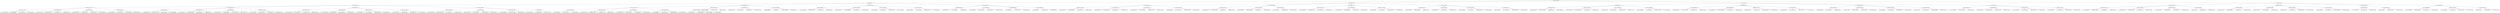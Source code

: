 digraph tree {
    "8829816077450487486";
    "3527545223630716171";
    "2675949139460371298";
    "3058545319173455773";
    "-4321226481710473541";
    "-5337417103873814200";
    "4311869541955650550";
    "2432170860525152812";
    "-70627201479557594";
    "-3007193930509285054";
    "-8809347079742673484";
    "-1798623375468049801";
    "-3077283942857667042";
    "-3313065254479576841";
    "4292496701558684316";
    "3620055638045235656";
    "-7803209949005517568";
    "-1200849744709298971";
    "6640476123653618045";
    "-8520448359709267173";
    "5301479611390369018";
    "873982872335893753";
    "983186106761305209";
    "6941645514095263774";
    "4009150149662974020";
    "3195596003275945687";
    "-7931965186626584166";
    "5919591369117931630";
    "5143614673405694173";
    "4216242181369064683";
    "8121935192295743277";
    "8214314828615427227";
    "-252794060002795185";
    "-6650858448480559371";
    "6856302003702508546";
    "319524390258458615";
    "5445667938450579501";
    "3228875829779910575";
    "4071087478792096300";
    "-5458193732295357315";
    "-5926889506154708454";
    "-5262163176621982189";
    "4346662351587865206";
    "182449481325232127";
    "-6493450360376088085";
    "5343481667646273578";
    "880021376129035462";
    "-5879719418915756814";
    "603797690850033371";
    "4571329440859778291";
    "-5851645434714699031";
    "322259561002935908";
    "-4361591118596383550";
    "7631285879339314676";
    "-4068317139789540685";
    "5363255599040208211";
    "63850703220438920";
    "1470385220064589578";
    "-7907290752984824562";
    "4295134728102735745";
    "-8181839953904791038";
    "2965038850175357354";
    "-1736815234510051141";
    "4090400615264215472";
    "8507239668083806333";
    "346078214485499994";
    "7522805411179651818";
    "4544536476732954931";
    "-6224439308663819280";
    "-8250678452452671688";
    "-2677082613960757742";
    "-7110851287910028888";
    "207579276737253636";
    "2851863876748736037";
    "8532769728476969600";
    "-7729988708909195779";
    "-5894334202703523170";
    "1703935414821819755";
    "-1697348146894680103";
    "-8980883843135230009";
    "7541706153712631167";
    "8258185175829305282";
    "-1779533454609389678";
    "-361246814699251356";
    "-3346371179080201355";
    "3614935655516585549";
    "-750077405264156249";
    "-8870473289114868957";
    "-4822642538699845070";
    "-7560121272440121747";
    "-3211405822104015650";
    "-6297683943215291864";
    "7085845630746348326";
    "-1586969467082039237";
    "-1004254861253375338";
    "3045261251090518373";
    "9076181701995595068";
    "-1878634332590365945";
    "-6520397677894672255";
    "-1337516442091867106";
    "3734736145875998613";
    "-4222182077329869029";
    "-5503188003949500074";
    "-6257803388347040316";
    "-6833062896765558776";
    "-971678352814836542";
    "-8849628791345386007";
    "2626130162513442796";
    "-6207953608744184327";
    "4272373199050368998";
    "8720585977445799465";
    "987939106908926902";
    "3080225957093989956";
    "-5784406744178437186";
    "-646382031341308373";
    "-5905767544384127025";
    "5398500450050872140";
    "3131982477061784836";
    "7275358446098525774";
    "-9027608084851156847";
    "1610487927616669836";
    "-4839286860639293557";
    "218419882644665067";
    "-7257330977419399290";
    "1080674683584647404";
    "-7891562745428978945";
    "4398219421848685401";
    "-1791021100540449453";
    "4326938516899107226";
    "2126498689889092757";
    "2916405004105296723";
    "-5850784979959477059";
    "-3502896618090725331";
    "-3721395295539968526";
    "3302328691635487556";
    "-5721076738139223449";
    "-4774473724597664240";
    "-208057816760710625";
    "-4495505292840157294";
    "265949724128826122";
    "-5338142376087288853";
    "599167267612634755";
    "-2056009220972142855";
    "7533674227915865396";
    "-1504962951610708434";
    "-3279040893647515733";
    "-790551173016295871";
    "7902862988899288376";
    "8422535959200408957";
    "-4041164493288386562";
    "4531803868448261626";
    "2247227797704868083";
    "2145025464986038528";
    "-5851661841368197447";
    "-4042651559162537272";
    "-6573884357705860150";
    "1963808300933080494";
    "-1550172095642276533";
    "-4017122450121983783";
    "-5479623402129980021";
    "5549951188659019223";
    "7714008016526097887";
    "-5102752981348401755";
    "-4457500855585259361";
    "-6379023082436113463";
    "-8719335181391769833";
    "2208554917778732890";
    "962190374291743074";
    "-1670890998069846089";
    "1862613813763893628";
    "835685378121631468";
    "-7137766149215037091";
    "2355735566594604344";
    "3859972409682286112";
    "-4865448579465568199";
    "-3709732673312301575";
    "-2216711851503457828";
    "1235303591732313189";
    "-2248716305805474923";
    "-6325051247595521407";
    "-8234133461173938833";
    "1068371362426594730";
    "2017891094951028608";
    "-5957775627176044607";
    "4460659228311388196";
    "-4284215674510862362";
    "-4942180782589453353";
    "6023412965876611837";
    "7262607285088748269";
    "-4127133029954044926";
    "786208263652504654";
    "-956995752581221311";
    "3774584680021197953";
    "-8061369540592865549";
    "5506790860897063854";
    "2387432406900972247";
    "5446037165363000836";
    "3841929949067607249";
    "9018743173961764146";
    "8081892886478324836";
    "8221279488220883436";
    "8287848307943124144";
    "-8922027282351347664";
    "-2868176133466552049";
    "6803332686476317222";
    "-845325837560390138";
    "4079535979094303109";
    "-5621777162715699685";
    "-1514893063745936046";
    "5793650403296194806";
    "187125284717465799";
    "899310335208322432";
    "-6865225771131728609";
    "7644280641563149380";
    "1019404099716058072";
    "-8217413393542372902";
    "-179949209663612067";
    "6670830734202296962";
    "432250224685621795";
    "4785793969907733682";
    "5449585418342541252";
    "5555644073163512277";
    "-532946143342695369";
    "-3176019989983818774";
    "-970966617908359825";
    "-8751936824953276732";
    "4295354750954589762";
    "-8781484137043322823";
    "2261161171192374271";
    "6676902900740069817";
    "8719255972492131058";
    "35619688618211851";
    "-430869197463551707";
    "-6931011647728615827";
    "-8362200973185267416";
    "-2821919893159591920";
    "-8737980081747120959";
    "-9212080328244642581";
    "-6744598468818602958";
    "8648538083827168005";
    "-8069987462438034859";
    "3193699863786811867";
    "2387857406967896035";
    "7560239237729213493";
    "-8276969835176578260";
    "-6871756965431360276";
    "1029302150994603763";
    "657645139138026412";
    "8025027115364238394";
    "7220079330243024870";
    "-5339347520565226898";
    "3198427519304979045";
    "1325795127530745271";
    "-1527543231185916583";
    "-8685077933490805370";
    "2172348318965577199";
    "2944975004764077305";
    "7178713078143007935";
    "-2690925908650843090";
    "-8347644204998309516";
    "-4450250331886999031";
    "-3619118757746377020";
    "-7029560360717530257";
    "-6693751545512087060";
    "6828235868931854753";
    "-5867185409969845133";
    "3982915523780466150";
    "5877031976456104918";
    "7660565879541649369";
    "2589857615567907275";
    "7595897230138155104";
    "-3176553061445011893";
    "5902298311826949753";
    "-1828468438945246435";
    "-2413427845689172396";
    "-1225070896641606942";
    "-8365146974233155117";
    "-7262375578479777111";
    "-7747507796796217011";
    "-3904308449218496595";
    "-862540010898356881";
    "-8179555986492563862";
    "3111203545456746221";
    "-6335194588861500768";
    "-8489472206047764848";
    "-149593377218253401";
    "7931458207452180854";
    "5160880614008163923";
    "-3965390664702210654";
    "6918257636337184294";
    "479432485534404658";
    "-8937071519678293669";
    "513376888082089728";
    "2688424182403123268";
    "-7616979411888044896";
    "5647845457707867111";
    "4964861531428331910";
    "-2356347003326890954";
    "-7295841157291705325";
    "1480201512944370939";
    "-7608679070694954070";
    "1417388739780863005";
    "-5437375910171596994";
    "-3306167194041502636";
    "-8469985038253224747";
    "-6434818888987420844";
    "-1858689841892857406";
    "2826756361148519015";
    "3537945472777029514";
    "867049809311027350";
    "-2193111454165725200";
    "8807289547743038331";
    "-2205383419964115639";
    "45678705486874432";
    "6333021809437745667";
    "-9120817356360610572";
    "2214148396818289810";
    "368235127955012324";
    "6738534452945763467";
    "7806522877507461039";
    "5697688213314936556";
    "3356754284307400444";
    "2787458759399999407";
    "-8525696134382389060";
    "-4150305416333934718";
    "-1453981530071533717";
    "6337477704353841854";
    "1499385453367908660";
    "-1420788295143610952";
    "-6030697930832492130";
    "-1695228752737779657";
    "-4250993946521654991";
    "-4041306541715451108";
    "7518832984962482531";
    "-7254427489839932812";
    "-5084689237576135395";
    "767072582577970606";
    "-707960410416407813";
    "3099528988581357630";
    "1709585857372693398";
    "2266333965114820962";
    "110849496710535625";
    "9061961437841870326";
    "-4441915289913436668";
    "-7445183578935734104";
    "5439170253787363768";
    "-1936629053199712500";
    "-6969432394519179002";
    "-1430345246158605341";
    "-907215685755181953";
    "-3332315259262154809";
    "7439932269915758741";
    "-1157984509950584551";
    "-8180536823078090442";
    "-8759015497876754286";
    "7534913130535148752";
    "-8629828226277874126";
    "-167004562308647059";
    "2948707631322983836";
    "-3234505867555816935";
    "3603039533735074095";
    "4150496090793762336";
    "-7721704792142158565";
    "5086920941385771569";
    "4548857627841694950";
    "2374409224143903748";
    "1565878879479567804";
    "7570344760367752485";
    "1394112725159277575";
    "6300542549658840691";
    "2474114300593698551";
    "-2799082711898339643";
    "1204352291482534391";
    "422573102227352527";
    "1231306702227809488";
    "-2767480761084191999";
    "7179214571252292933";
    "-1739006240007520931";
    "-839179328777979234";
    "748651751182527098";
    "2587749247652440441";
    "145807879348075818";
    "-2715214439521499039";
    "623415002032710643";
    "8829816077450487486" -> "3527545223630716171";
    "8829816077450487486" -> "-6379023082436113463";
    "8829816077450487486" -> "-8737980081747120959";
    "8829816077450487486" -> "7806522877507461039";
    "3527545223630716171" -> "2675949139460371298";
    "3527545223630716171" -> "3614935655516585549";
    "3527545223630716171" -> "-7891562745428978945";
    "3527545223630716171" -> "-790551173016295871";
    "2675949139460371298" -> "3058545319173455773";
    "2675949139460371298" -> "4009150149662974020";
    "2675949139460371298" -> "5343481667646273578";
    "2675949139460371298" -> "7522805411179651818";
    "3058545319173455773" -> "-4321226481710473541";
    "3058545319173455773" -> "-3007193930509285054";
    "3058545319173455773" -> "4292496701558684316";
    "3058545319173455773" -> "-8520448359709267173";
    "-4321226481710473541" -> "-5337417103873814200";
    "-4321226481710473541" -> "4311869541955650550";
    "-4321226481710473541" -> "2432170860525152812";
    "-4321226481710473541" -> "-70627201479557594";
    "-3007193930509285054" -> "-8809347079742673484";
    "-3007193930509285054" -> "-1798623375468049801";
    "-3007193930509285054" -> "-3077283942857667042";
    "-3007193930509285054" -> "-3313065254479576841";
    "4292496701558684316" -> "3620055638045235656";
    "4292496701558684316" -> "-7803209949005517568";
    "4292496701558684316" -> "-1200849744709298971";
    "4292496701558684316" -> "6640476123653618045";
    "-8520448359709267173" -> "5301479611390369018";
    "-8520448359709267173" -> "873982872335893753";
    "-8520448359709267173" -> "983186106761305209";
    "-8520448359709267173" -> "6941645514095263774";
    "4009150149662974020" -> "3195596003275945687";
    "4009150149662974020" -> "8121935192295743277";
    "4009150149662974020" -> "319524390258458615";
    "4009150149662974020" -> "-5926889506154708454";
    "3195596003275945687" -> "-7931965186626584166";
    "3195596003275945687" -> "5919591369117931630";
    "3195596003275945687" -> "5143614673405694173";
    "3195596003275945687" -> "4216242181369064683";
    "8121935192295743277" -> "8214314828615427227";
    "8121935192295743277" -> "-252794060002795185";
    "8121935192295743277" -> "-6650858448480559371";
    "8121935192295743277" -> "6856302003702508546";
    "319524390258458615" -> "5445667938450579501";
    "319524390258458615" -> "3228875829779910575";
    "319524390258458615" -> "4071087478792096300";
    "319524390258458615" -> "-5458193732295357315";
    "-5926889506154708454" -> "-5262163176621982189";
    "-5926889506154708454" -> "4346662351587865206";
    "-5926889506154708454" -> "182449481325232127";
    "-5926889506154708454" -> "-6493450360376088085";
    "5343481667646273578" -> "880021376129035462";
    "5343481667646273578" -> "322259561002935908";
    "5343481667646273578" -> "63850703220438920";
    "5343481667646273578" -> "2965038850175357354";
    "880021376129035462" -> "-5879719418915756814";
    "880021376129035462" -> "603797690850033371";
    "880021376129035462" -> "4571329440859778291";
    "880021376129035462" -> "-5851645434714699031";
    "322259561002935908" -> "-4361591118596383550";
    "322259561002935908" -> "7631285879339314676";
    "322259561002935908" -> "-4068317139789540685";
    "322259561002935908" -> "5363255599040208211";
    "63850703220438920" -> "1470385220064589578";
    "63850703220438920" -> "-7907290752984824562";
    "63850703220438920" -> "4295134728102735745";
    "63850703220438920" -> "-8181839953904791038";
    "2965038850175357354" -> "-1736815234510051141";
    "2965038850175357354" -> "4090400615264215472";
    "2965038850175357354" -> "8507239668083806333";
    "2965038850175357354" -> "346078214485499994";
    "7522805411179651818" -> "4544536476732954931";
    "7522805411179651818" -> "207579276737253636";
    "7522805411179651818" -> "1703935414821819755";
    "7522805411179651818" -> "-1779533454609389678";
    "4544536476732954931" -> "-6224439308663819280";
    "4544536476732954931" -> "-8250678452452671688";
    "4544536476732954931" -> "-2677082613960757742";
    "4544536476732954931" -> "-7110851287910028888";
    "207579276737253636" -> "2851863876748736037";
    "207579276737253636" -> "8532769728476969600";
    "207579276737253636" -> "-7729988708909195779";
    "207579276737253636" -> "-5894334202703523170";
    "1703935414821819755" -> "-1697348146894680103";
    "1703935414821819755" -> "-8980883843135230009";
    "1703935414821819755" -> "7541706153712631167";
    "1703935414821819755" -> "8258185175829305282";
    "-1779533454609389678" -> "-361246814699251356";
    "-1779533454609389678" -> "-3346371179080201355";
    "3614935655516585549" -> "-750077405264156249";
    "3614935655516585549" -> "-8849628791345386007";
    "3614935655516585549" -> "-5905767544384127025";
    "3614935655516585549" -> "1610487927616669836";
    "-750077405264156249" -> "-8870473289114868957";
    "-750077405264156249" -> "-6297683943215291864";
    "-750077405264156249" -> "9076181701995595068";
    "-750077405264156249" -> "-4222182077329869029";
    "-8870473289114868957" -> "-4822642538699845070";
    "-8870473289114868957" -> "-7560121272440121747";
    "-8870473289114868957" -> "-3211405822104015650";
    "-6297683943215291864" -> "7085845630746348326";
    "-6297683943215291864" -> "-1586969467082039237";
    "-6297683943215291864" -> "-1004254861253375338";
    "-6297683943215291864" -> "3045261251090518373";
    "9076181701995595068" -> "-1878634332590365945";
    "9076181701995595068" -> "-6520397677894672255";
    "9076181701995595068" -> "-1337516442091867106";
    "9076181701995595068" -> "3734736145875998613";
    "-4222182077329869029" -> "-5503188003949500074";
    "-4222182077329869029" -> "-6257803388347040316";
    "-4222182077329869029" -> "-6833062896765558776";
    "-4222182077329869029" -> "-971678352814836542";
    "-8849628791345386007" -> "2626130162513442796";
    "-8849628791345386007" -> "3080225957093989956";
    "-8849628791345386007" -> "-5784406744178437186";
    "-8849628791345386007" -> "-646382031341308373";
    "2626130162513442796" -> "-6207953608744184327";
    "2626130162513442796" -> "4272373199050368998";
    "2626130162513442796" -> "8720585977445799465";
    "2626130162513442796" -> "987939106908926902";
    "-5905767544384127025" -> "5398500450050872140";
    "-5905767544384127025" -> "3131982477061784836";
    "-5905767544384127025" -> "7275358446098525774";
    "-5905767544384127025" -> "-9027608084851156847";
    "1610487927616669836" -> "-4839286860639293557";
    "1610487927616669836" -> "218419882644665067";
    "1610487927616669836" -> "-7257330977419399290";
    "1610487927616669836" -> "1080674683584647404";
    "-7891562745428978945" -> "4398219421848685401";
    "-7891562745428978945" -> "-5850784979959477059";
    "-7891562745428978945" -> "-4774473724597664240";
    "-7891562745428978945" -> "599167267612634755";
    "4398219421848685401" -> "-1791021100540449453";
    "4398219421848685401" -> "4326938516899107226";
    "4398219421848685401" -> "2126498689889092757";
    "4398219421848685401" -> "2916405004105296723";
    "-5850784979959477059" -> "-3502896618090725331";
    "-5850784979959477059" -> "-3721395295539968526";
    "-5850784979959477059" -> "3302328691635487556";
    "-5850784979959477059" -> "-5721076738139223449";
    "-4774473724597664240" -> "-208057816760710625";
    "-4774473724597664240" -> "-4495505292840157294";
    "-4774473724597664240" -> "265949724128826122";
    "-4774473724597664240" -> "-5338142376087288853";
    "599167267612634755" -> "-2056009220972142855";
    "599167267612634755" -> "7533674227915865396";
    "599167267612634755" -> "-1504962951610708434";
    "599167267612634755" -> "-3279040893647515733";
    "-790551173016295871" -> "7902862988899288376";
    "-790551173016295871" -> "2247227797704868083";
    "-790551173016295871" -> "1963808300933080494";
    "-790551173016295871" -> "5549951188659019223";
    "7902862988899288376" -> "8422535959200408957";
    "7902862988899288376" -> "-4041164493288386562";
    "7902862988899288376" -> "4531803868448261626";
    "2247227797704868083" -> "2145025464986038528";
    "2247227797704868083" -> "-5851661841368197447";
    "2247227797704868083" -> "-4042651559162537272";
    "2247227797704868083" -> "-6573884357705860150";
    "1963808300933080494" -> "-1550172095642276533";
    "1963808300933080494" -> "-4017122450121983783";
    "1963808300933080494" -> "-5479623402129980021";
    "5549951188659019223" -> "7714008016526097887";
    "5549951188659019223" -> "-5102752981348401755";
    "5549951188659019223" -> "-4457500855585259361";
    "-6379023082436113463" -> "-8719335181391769833";
    "-6379023082436113463" -> "-4942180782589453353";
    "-6379023082436113463" -> "8287848307943124144";
    "-6379023082436113463" -> "6670830734202296962";
    "-8719335181391769833" -> "2208554917778732890";
    "-8719335181391769833" -> "-7137766149215037091";
    "-8719335181391769833" -> "-2216711851503457828";
    "-8719335181391769833" -> "1068371362426594730";
    "2208554917778732890" -> "962190374291743074";
    "2208554917778732890" -> "-1670890998069846089";
    "2208554917778732890" -> "1862613813763893628";
    "2208554917778732890" -> "835685378121631468";
    "-7137766149215037091" -> "2355735566594604344";
    "-7137766149215037091" -> "3859972409682286112";
    "-7137766149215037091" -> "-4865448579465568199";
    "-7137766149215037091" -> "-3709732673312301575";
    "-2216711851503457828" -> "1235303591732313189";
    "-2216711851503457828" -> "-2248716305805474923";
    "-2216711851503457828" -> "-6325051247595521407";
    "-2216711851503457828" -> "-8234133461173938833";
    "1068371362426594730" -> "2017891094951028608";
    "1068371362426594730" -> "-5957775627176044607";
    "1068371362426594730" -> "4460659228311388196";
    "1068371362426594730" -> "-4284215674510862362";
    "-4942180782589453353" -> "6023412965876611837";
    "-4942180782589453353" -> "3774584680021197953";
    "-4942180782589453353" -> "3841929949067607249";
    "6023412965876611837" -> "7262607285088748269";
    "6023412965876611837" -> "-4127133029954044926";
    "6023412965876611837" -> "786208263652504654";
    "6023412965876611837" -> "-956995752581221311";
    "3774584680021197953" -> "-8061369540592865549";
    "3774584680021197953" -> "5506790860897063854";
    "3774584680021197953" -> "2387432406900972247";
    "3774584680021197953" -> "5446037165363000836";
    "3841929949067607249" -> "9018743173961764146";
    "3841929949067607249" -> "8081892886478324836";
    "3841929949067607249" -> "8221279488220883436";
    "8287848307943124144" -> "-8922027282351347664";
    "8287848307943124144" -> "-5621777162715699685";
    "8287848307943124144" -> "-6865225771131728609";
    "-8922027282351347664" -> "-2868176133466552049";
    "-8922027282351347664" -> "6803332686476317222";
    "-8922027282351347664" -> "-845325837560390138";
    "-8922027282351347664" -> "4079535979094303109";
    "-5621777162715699685" -> "-1514893063745936046";
    "-5621777162715699685" -> "5793650403296194806";
    "-5621777162715699685" -> "187125284717465799";
    "-5621777162715699685" -> "899310335208322432";
    "-6865225771131728609" -> "7644280641563149380";
    "-6865225771131728609" -> "1019404099716058072";
    "-6865225771131728609" -> "-8217413393542372902";
    "-6865225771131728609" -> "-179949209663612067";
    "6670830734202296962" -> "432250224685621795";
    "6670830734202296962" -> "-532946143342695369";
    "6670830734202296962" -> "4295354750954589762";
    "6670830734202296962" -> "35619688618211851";
    "432250224685621795" -> "4785793969907733682";
    "432250224685621795" -> "5449585418342541252";
    "432250224685621795" -> "5555644073163512277";
    "-532946143342695369" -> "-3176019989983818774";
    "-532946143342695369" -> "-970966617908359825";
    "-532946143342695369" -> "-8751936824953276732";
    "4295354750954589762" -> "-8781484137043322823";
    "4295354750954589762" -> "2261161171192374271";
    "4295354750954589762" -> "6676902900740069817";
    "4295354750954589762" -> "8719255972492131058";
    "35619688618211851" -> "-430869197463551707";
    "35619688618211851" -> "-6931011647728615827";
    "35619688618211851" -> "-8362200973185267416";
    "35619688618211851" -> "-2821919893159591920";
    "-8737980081747120959" -> "-9212080328244642581";
    "-8737980081747120959" -> "-2690925908650843090";
    "-8737980081747120959" -> "-3904308449218496595";
    "-8737980081747120959" -> "1480201512944370939";
    "-9212080328244642581" -> "-6744598468818602958";
    "-9212080328244642581" -> "7560239237729213493";
    "-9212080328244642581" -> "8025027115364238394";
    "-9212080328244642581" -> "-1527543231185916583";
    "-6744598468818602958" -> "8648538083827168005";
    "-6744598468818602958" -> "-8069987462438034859";
    "-6744598468818602958" -> "3193699863786811867";
    "-6744598468818602958" -> "2387857406967896035";
    "7560239237729213493" -> "-8276969835176578260";
    "7560239237729213493" -> "-6871756965431360276";
    "7560239237729213493" -> "1029302150994603763";
    "7560239237729213493" -> "657645139138026412";
    "8025027115364238394" -> "7220079330243024870";
    "8025027115364238394" -> "-5339347520565226898";
    "8025027115364238394" -> "3198427519304979045";
    "8025027115364238394" -> "1325795127530745271";
    "-1527543231185916583" -> "-8685077933490805370";
    "-1527543231185916583" -> "2172348318965577199";
    "-1527543231185916583" -> "2944975004764077305";
    "-1527543231185916583" -> "7178713078143007935";
    "-2690925908650843090" -> "-8347644204998309516";
    "-2690925908650843090" -> "6828235868931854753";
    "-2690925908650843090" -> "2589857615567907275";
    "-2690925908650843090" -> "-2413427845689172396";
    "-8347644204998309516" -> "-4450250331886999031";
    "-8347644204998309516" -> "-3619118757746377020";
    "-8347644204998309516" -> "-7029560360717530257";
    "-8347644204998309516" -> "-6693751545512087060";
    "6828235868931854753" -> "-5867185409969845133";
    "6828235868931854753" -> "3982915523780466150";
    "6828235868931854753" -> "5877031976456104918";
    "6828235868931854753" -> "7660565879541649369";
    "2589857615567907275" -> "7595897230138155104";
    "2589857615567907275" -> "-3176553061445011893";
    "2589857615567907275" -> "5902298311826949753";
    "2589857615567907275" -> "-1828468438945246435";
    "-2413427845689172396" -> "-1225070896641606942";
    "-2413427845689172396" -> "-8365146974233155117";
    "-2413427845689172396" -> "-7262375578479777111";
    "-2413427845689172396" -> "-7747507796796217011";
    "-3904308449218496595" -> "-862540010898356881";
    "-3904308449218496595" -> "-8489472206047764848";
    "-3904308449218496595" -> "6918257636337184294";
    "-3904308449218496595" -> "-7616979411888044896";
    "-862540010898356881" -> "-8179555986492563862";
    "-862540010898356881" -> "3111203545456746221";
    "-862540010898356881" -> "-6335194588861500768";
    "-8489472206047764848" -> "-149593377218253401";
    "-8489472206047764848" -> "7931458207452180854";
    "-8489472206047764848" -> "5160880614008163923";
    "-8489472206047764848" -> "-3965390664702210654";
    "6918257636337184294" -> "479432485534404658";
    "6918257636337184294" -> "-8937071519678293669";
    "6918257636337184294" -> "513376888082089728";
    "6918257636337184294" -> "2688424182403123268";
    "-7616979411888044896" -> "5647845457707867111";
    "-7616979411888044896" -> "4964861531428331910";
    "-7616979411888044896" -> "-2356347003326890954";
    "-7616979411888044896" -> "-7295841157291705325";
    "1480201512944370939" -> "-7608679070694954070";
    "1480201512944370939" -> "-8469985038253224747";
    "1480201512944370939" -> "867049809311027350";
    "1480201512944370939" -> "6333021809437745667";
    "-7608679070694954070" -> "1417388739780863005";
    "-7608679070694954070" -> "-5437375910171596994";
    "-7608679070694954070" -> "-3306167194041502636";
    "-8469985038253224747" -> "-6434818888987420844";
    "-8469985038253224747" -> "-1858689841892857406";
    "-8469985038253224747" -> "2826756361148519015";
    "-8469985038253224747" -> "3537945472777029514";
    "867049809311027350" -> "-2193111454165725200";
    "867049809311027350" -> "8807289547743038331";
    "867049809311027350" -> "-2205383419964115639";
    "867049809311027350" -> "45678705486874432";
    "6333021809437745667" -> "-9120817356360610572";
    "6333021809437745667" -> "2214148396818289810";
    "6333021809437745667" -> "368235127955012324";
    "6333021809437745667" -> "6738534452945763467";
    "7806522877507461039" -> "5697688213314936556";
    "7806522877507461039" -> "2266333965114820962";
    "7806522877507461039" -> "3603039533735074095";
    "7806522877507461039" -> "6300542549658840691";
    "5697688213314936556" -> "3356754284307400444";
    "5697688213314936556" -> "6337477704353841854";
    "5697688213314936556" -> "-4250993946521654991";
    "5697688213314936556" -> "767072582577970606";
    "3356754284307400444" -> "2787458759399999407";
    "3356754284307400444" -> "-8525696134382389060";
    "3356754284307400444" -> "-4150305416333934718";
    "3356754284307400444" -> "-1453981530071533717";
    "6337477704353841854" -> "1499385453367908660";
    "6337477704353841854" -> "-1420788295143610952";
    "6337477704353841854" -> "-6030697930832492130";
    "6337477704353841854" -> "-1695228752737779657";
    "-4250993946521654991" -> "-4041306541715451108";
    "-4250993946521654991" -> "7518832984962482531";
    "-4250993946521654991" -> "-7254427489839932812";
    "-4250993946521654991" -> "-5084689237576135395";
    "767072582577970606" -> "-707960410416407813";
    "767072582577970606" -> "3099528988581357630";
    "767072582577970606" -> "1709585857372693398";
    "2266333965114820962" -> "110849496710535625";
    "2266333965114820962" -> "-1936629053199712500";
    "2266333965114820962" -> "-3332315259262154809";
    "2266333965114820962" -> "7534913130535148752";
    "110849496710535625" -> "9061961437841870326";
    "110849496710535625" -> "-4441915289913436668";
    "110849496710535625" -> "-7445183578935734104";
    "110849496710535625" -> "5439170253787363768";
    "-1936629053199712500" -> "-6969432394519179002";
    "-1936629053199712500" -> "-1430345246158605341";
    "-1936629053199712500" -> "-907215685755181953";
    "-3332315259262154809" -> "7439932269915758741";
    "-3332315259262154809" -> "-1157984509950584551";
    "-3332315259262154809" -> "-8180536823078090442";
    "-3332315259262154809" -> "-8759015497876754286";
    "7534913130535148752" -> "-8629828226277874126";
    "7534913130535148752" -> "-167004562308647059";
    "7534913130535148752" -> "2948707631322983836";
    "7534913130535148752" -> "-3234505867555816935";
    "3603039533735074095" -> "4150496090793762336";
    "3603039533735074095" -> "2374409224143903748";
    "4150496090793762336" -> "-7721704792142158565";
    "4150496090793762336" -> "5086920941385771569";
    "4150496090793762336" -> "4548857627841694950";
    "2374409224143903748" -> "1565878879479567804";
    "2374409224143903748" -> "7570344760367752485";
    "2374409224143903748" -> "1394112725159277575";
    "6300542549658840691" -> "2474114300593698551";
    "6300542549658840691" -> "-2767480761084191999";
    "6300542549658840691" -> "2587749247652440441";
    "2474114300593698551" -> "-2799082711898339643";
    "2474114300593698551" -> "1204352291482534391";
    "2474114300593698551" -> "422573102227352527";
    "2474114300593698551" -> "1231306702227809488";
    "-2767480761084191999" -> "7179214571252292933";
    "-2767480761084191999" -> "-1739006240007520931";
    "-2767480761084191999" -> "-839179328777979234";
    "-2767480761084191999" -> "748651751182527098";
    "2587749247652440441" -> "145807879348075818";
    "2587749247652440441" -> "-2715214439521499039";
    "2587749247652440441" -> "623415002032710643";
}
